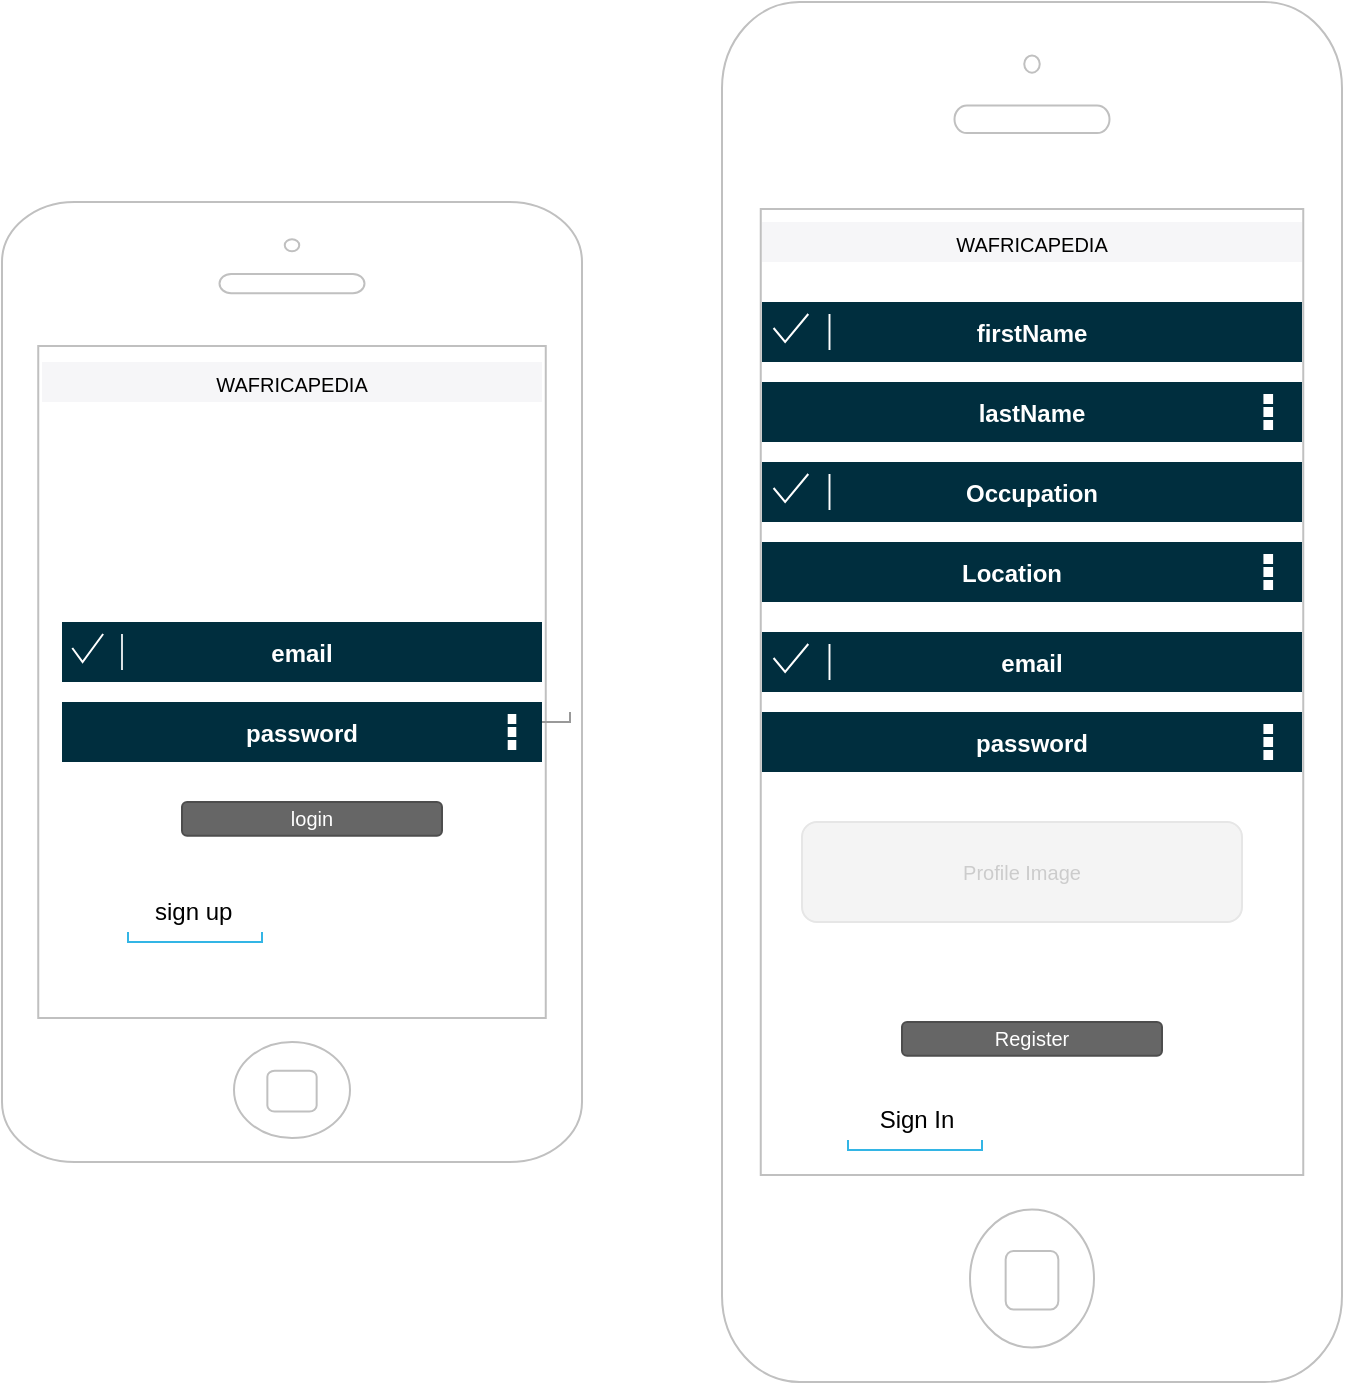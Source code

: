<mxfile version="20.8.18" type="github">
  <diagram name="Page-1" id="-DMu8xLnCTFUGDDea8Bv">
    <mxGraphModel dx="926" dy="509" grid="1" gridSize="10" guides="1" tooltips="1" connect="1" arrows="1" fold="1" page="1" pageScale="1" pageWidth="827" pageHeight="1169" math="0" shadow="0">
      <root>
        <mxCell id="0" />
        <mxCell id="1" parent="0" />
        <mxCell id="s1EobxS42QShpvwPR_qX-1" value="" style="html=1;verticalLabelPosition=bottom;labelBackgroundColor=#ffffff;verticalAlign=top;shadow=0;dashed=0;strokeWidth=1;shape=mxgraph.ios7.misc.iphone;strokeColor=#c0c0c0;" vertex="1" parent="1">
          <mxGeometry x="220" y="140" width="290" height="480" as="geometry" />
        </mxCell>
        <mxCell id="s1EobxS42QShpvwPR_qX-6" value="" style="shape=rect;fillColor=#F6F6F8;strokeColor=none;fontStyle=1" vertex="1" parent="1">
          <mxGeometry x="240" y="220" width="250" height="20" as="geometry" />
        </mxCell>
        <mxCell id="s1EobxS42QShpvwPR_qX-7" value="WAFRICAPEDIA" style="text;fontSize=10;verticalAlign=middle;align=center;spacingTop=2;" vertex="1" parent="s1EobxS42QShpvwPR_qX-6">
          <mxGeometry x="83.841" width="82.317" height="20" as="geometry" />
        </mxCell>
        <mxCell id="s1EobxS42QShpvwPR_qX-9" value="" style="strokeWidth=1;html=1;shadow=0;dashed=0;shape=mxgraph.android.textfield;align=center;strokeColor=#999999;pointerEvents=1" vertex="1" parent="1">
          <mxGeometry x="330" y="370" width="174" height="30" as="geometry" />
        </mxCell>
        <mxCell id="s1EobxS42QShpvwPR_qX-10" value="" style="strokeWidth=1;html=1;shadow=0;dashed=0;shape=mxgraph.android.contextual_split_action_bar_landscape;fillColor=#002E3E;fontColor=#FFFFFF;" vertex="1" parent="1">
          <mxGeometry x="250" y="350" width="240" height="70" as="geometry" />
        </mxCell>
        <mxCell id="s1EobxS42QShpvwPR_qX-11" value="email" style="shape=transparent;fontStyle=1;fontColor=#ffffff;" vertex="1" parent="s1EobxS42QShpvwPR_qX-10">
          <mxGeometry width="240" height="30" as="geometry" />
        </mxCell>
        <mxCell id="s1EobxS42QShpvwPR_qX-12" value="password" style="shape=transparent;fontStyle=1;fontColor=#ffffff;" vertex="1" parent="s1EobxS42QShpvwPR_qX-10">
          <mxGeometry y="40" width="240" height="30" as="geometry" />
        </mxCell>
        <mxCell id="s1EobxS42QShpvwPR_qX-16" value="login" style="rounded=1;html=1;shadow=0;dashed=0;whiteSpace=wrap;fontSize=10;fillColor=#666666;align=center;strokeColor=#4D4D4D;fontColor=#ffffff;" vertex="1" parent="1">
          <mxGeometry x="310" y="440" width="130" height="16.88" as="geometry" />
        </mxCell>
        <mxCell id="s1EobxS42QShpvwPR_qX-18" value="sign up&amp;nbsp;" style="strokeWidth=1;html=1;shadow=0;dashed=0;shape=mxgraph.android.textfield;align=center;strokeColor=#33b5e5;pointerEvents=1" vertex="1" parent="1">
          <mxGeometry x="283" y="480" width="67" height="30" as="geometry" />
        </mxCell>
        <mxCell id="s1EobxS42QShpvwPR_qX-19" value="" style="html=1;verticalLabelPosition=bottom;labelBackgroundColor=#ffffff;verticalAlign=top;shadow=0;dashed=0;strokeWidth=1;shape=mxgraph.ios7.misc.iphone;strokeColor=#c0c0c0;" vertex="1" parent="1">
          <mxGeometry x="580" y="40" width="310" height="690" as="geometry" />
        </mxCell>
        <mxCell id="s1EobxS42QShpvwPR_qX-20" value="" style="shape=rect;fillColor=#F6F6F8;strokeColor=none;fontStyle=1" vertex="1" parent="1">
          <mxGeometry x="600" y="150" width="270" height="20" as="geometry" />
        </mxCell>
        <mxCell id="s1EobxS42QShpvwPR_qX-21" value="WAFRICAPEDIA" style="text;fontSize=10;verticalAlign=middle;align=center;spacingTop=2;" vertex="1" parent="s1EobxS42QShpvwPR_qX-20">
          <mxGeometry x="90.549" width="88.902" height="20" as="geometry" />
        </mxCell>
        <mxCell id="s1EobxS42QShpvwPR_qX-22" value="" style="strokeWidth=1;html=1;shadow=0;dashed=0;shape=mxgraph.android.textfield;align=center;strokeColor=#999999;pointerEvents=1" vertex="1" parent="1">
          <mxGeometry x="690" y="375" width="174" height="30" as="geometry" />
        </mxCell>
        <mxCell id="s1EobxS42QShpvwPR_qX-23" value="" style="strokeWidth=1;html=1;shadow=0;dashed=0;shape=mxgraph.android.contextual_split_action_bar_landscape;fillColor=#002E3E;fontColor=#FFFFFF;" vertex="1" parent="1">
          <mxGeometry x="600" y="355" width="270" height="70" as="geometry" />
        </mxCell>
        <mxCell id="s1EobxS42QShpvwPR_qX-24" value="email" style="shape=transparent;fontStyle=1;fontColor=#ffffff;" vertex="1" parent="s1EobxS42QShpvwPR_qX-23">
          <mxGeometry width="270.0" height="30" as="geometry" />
        </mxCell>
        <mxCell id="s1EobxS42QShpvwPR_qX-25" value="password" style="shape=transparent;fontStyle=1;fontColor=#ffffff;" vertex="1" parent="s1EobxS42QShpvwPR_qX-23">
          <mxGeometry y="40" width="270.0" height="30" as="geometry" />
        </mxCell>
        <mxCell id="s1EobxS42QShpvwPR_qX-26" value="Register" style="rounded=1;html=1;shadow=0;dashed=0;whiteSpace=wrap;fontSize=10;fillColor=#666666;align=center;strokeColor=#4D4D4D;fontColor=#ffffff;" vertex="1" parent="1">
          <mxGeometry x="670" y="550" width="130" height="16.88" as="geometry" />
        </mxCell>
        <mxCell id="s1EobxS42QShpvwPR_qX-27" value="Sign In" style="strokeWidth=1;html=1;shadow=0;dashed=0;shape=mxgraph.android.textfield;align=center;strokeColor=#33b5e5;pointerEvents=1" vertex="1" parent="1">
          <mxGeometry x="643" y="584" width="67" height="30" as="geometry" />
        </mxCell>
        <mxCell id="s1EobxS42QShpvwPR_qX-30" value="" style="strokeWidth=1;html=1;shadow=0;dashed=0;shape=mxgraph.android.contextual_split_action_bar_landscape;fillColor=#002E3E;fontColor=#FFFFFF;" vertex="1" parent="1">
          <mxGeometry x="600" y="270" width="270" height="70" as="geometry" />
        </mxCell>
        <mxCell id="s1EobxS42QShpvwPR_qX-31" value="Occupation" style="shape=transparent;fontStyle=1;fontColor=#ffffff;" vertex="1" parent="s1EobxS42QShpvwPR_qX-30">
          <mxGeometry width="270" height="30" as="geometry" />
        </mxCell>
        <mxCell id="s1EobxS42QShpvwPR_qX-32" value="Location" style="shape=transparent;fontStyle=1;fontColor=#ffffff;" vertex="1" parent="s1EobxS42QShpvwPR_qX-30">
          <mxGeometry y="40" width="250.0" height="30" as="geometry" />
        </mxCell>
        <mxCell id="s1EobxS42QShpvwPR_qX-33" value="" style="strokeWidth=1;html=1;shadow=0;dashed=0;shape=mxgraph.android.contextual_split_action_bar_landscape;fillColor=#002E3E;fontColor=#FFFFFF;" vertex="1" parent="1">
          <mxGeometry x="600" y="190" width="270" height="70" as="geometry" />
        </mxCell>
        <mxCell id="s1EobxS42QShpvwPR_qX-34" value="firstName" style="shape=transparent;fontStyle=1;fontColor=#ffffff;" vertex="1" parent="s1EobxS42QShpvwPR_qX-33">
          <mxGeometry width="270.0" height="30" as="geometry" />
        </mxCell>
        <mxCell id="s1EobxS42QShpvwPR_qX-35" value="lastName" style="shape=transparent;fontStyle=1;fontColor=#ffffff;" vertex="1" parent="s1EobxS42QShpvwPR_qX-33">
          <mxGeometry y="40" width="270.0" height="30" as="geometry" />
        </mxCell>
        <mxCell id="s1EobxS42QShpvwPR_qX-38" value="Profile Image" style="rounded=1;html=1;shadow=0;dashed=0;whiteSpace=wrap;fontSize=10;fillColor=#F4F4F4;align=center;strokeColor=#E6E6E6;fontColor=#CCCCCC;" vertex="1" parent="1">
          <mxGeometry x="620" y="450" width="220" height="50" as="geometry" />
        </mxCell>
      </root>
    </mxGraphModel>
  </diagram>
</mxfile>
